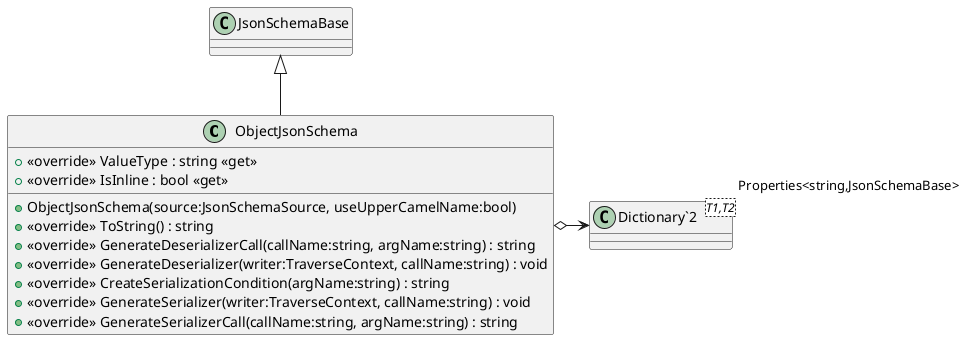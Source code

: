 @startuml
class ObjectJsonSchema {
    + ObjectJsonSchema(source:JsonSchemaSource, useUpperCamelName:bool)
    + <<override>> ToString() : string
    + <<override>> ValueType : string <<get>>
    + <<override>> IsInline : bool <<get>>
    + <<override>> GenerateDeserializerCall(callName:string, argName:string) : string
    + <<override>> GenerateDeserializer(writer:TraverseContext, callName:string) : void
    + <<override>> CreateSerializationCondition(argName:string) : string
    + <<override>> GenerateSerializer(writer:TraverseContext, callName:string) : void
    + <<override>> GenerateSerializerCall(callName:string, argName:string) : string
}
class "Dictionary`2"<T1,T2> {
}
JsonSchemaBase <|-- ObjectJsonSchema
ObjectJsonSchema o-> "Properties<string,JsonSchemaBase>" "Dictionary`2"
@enduml
